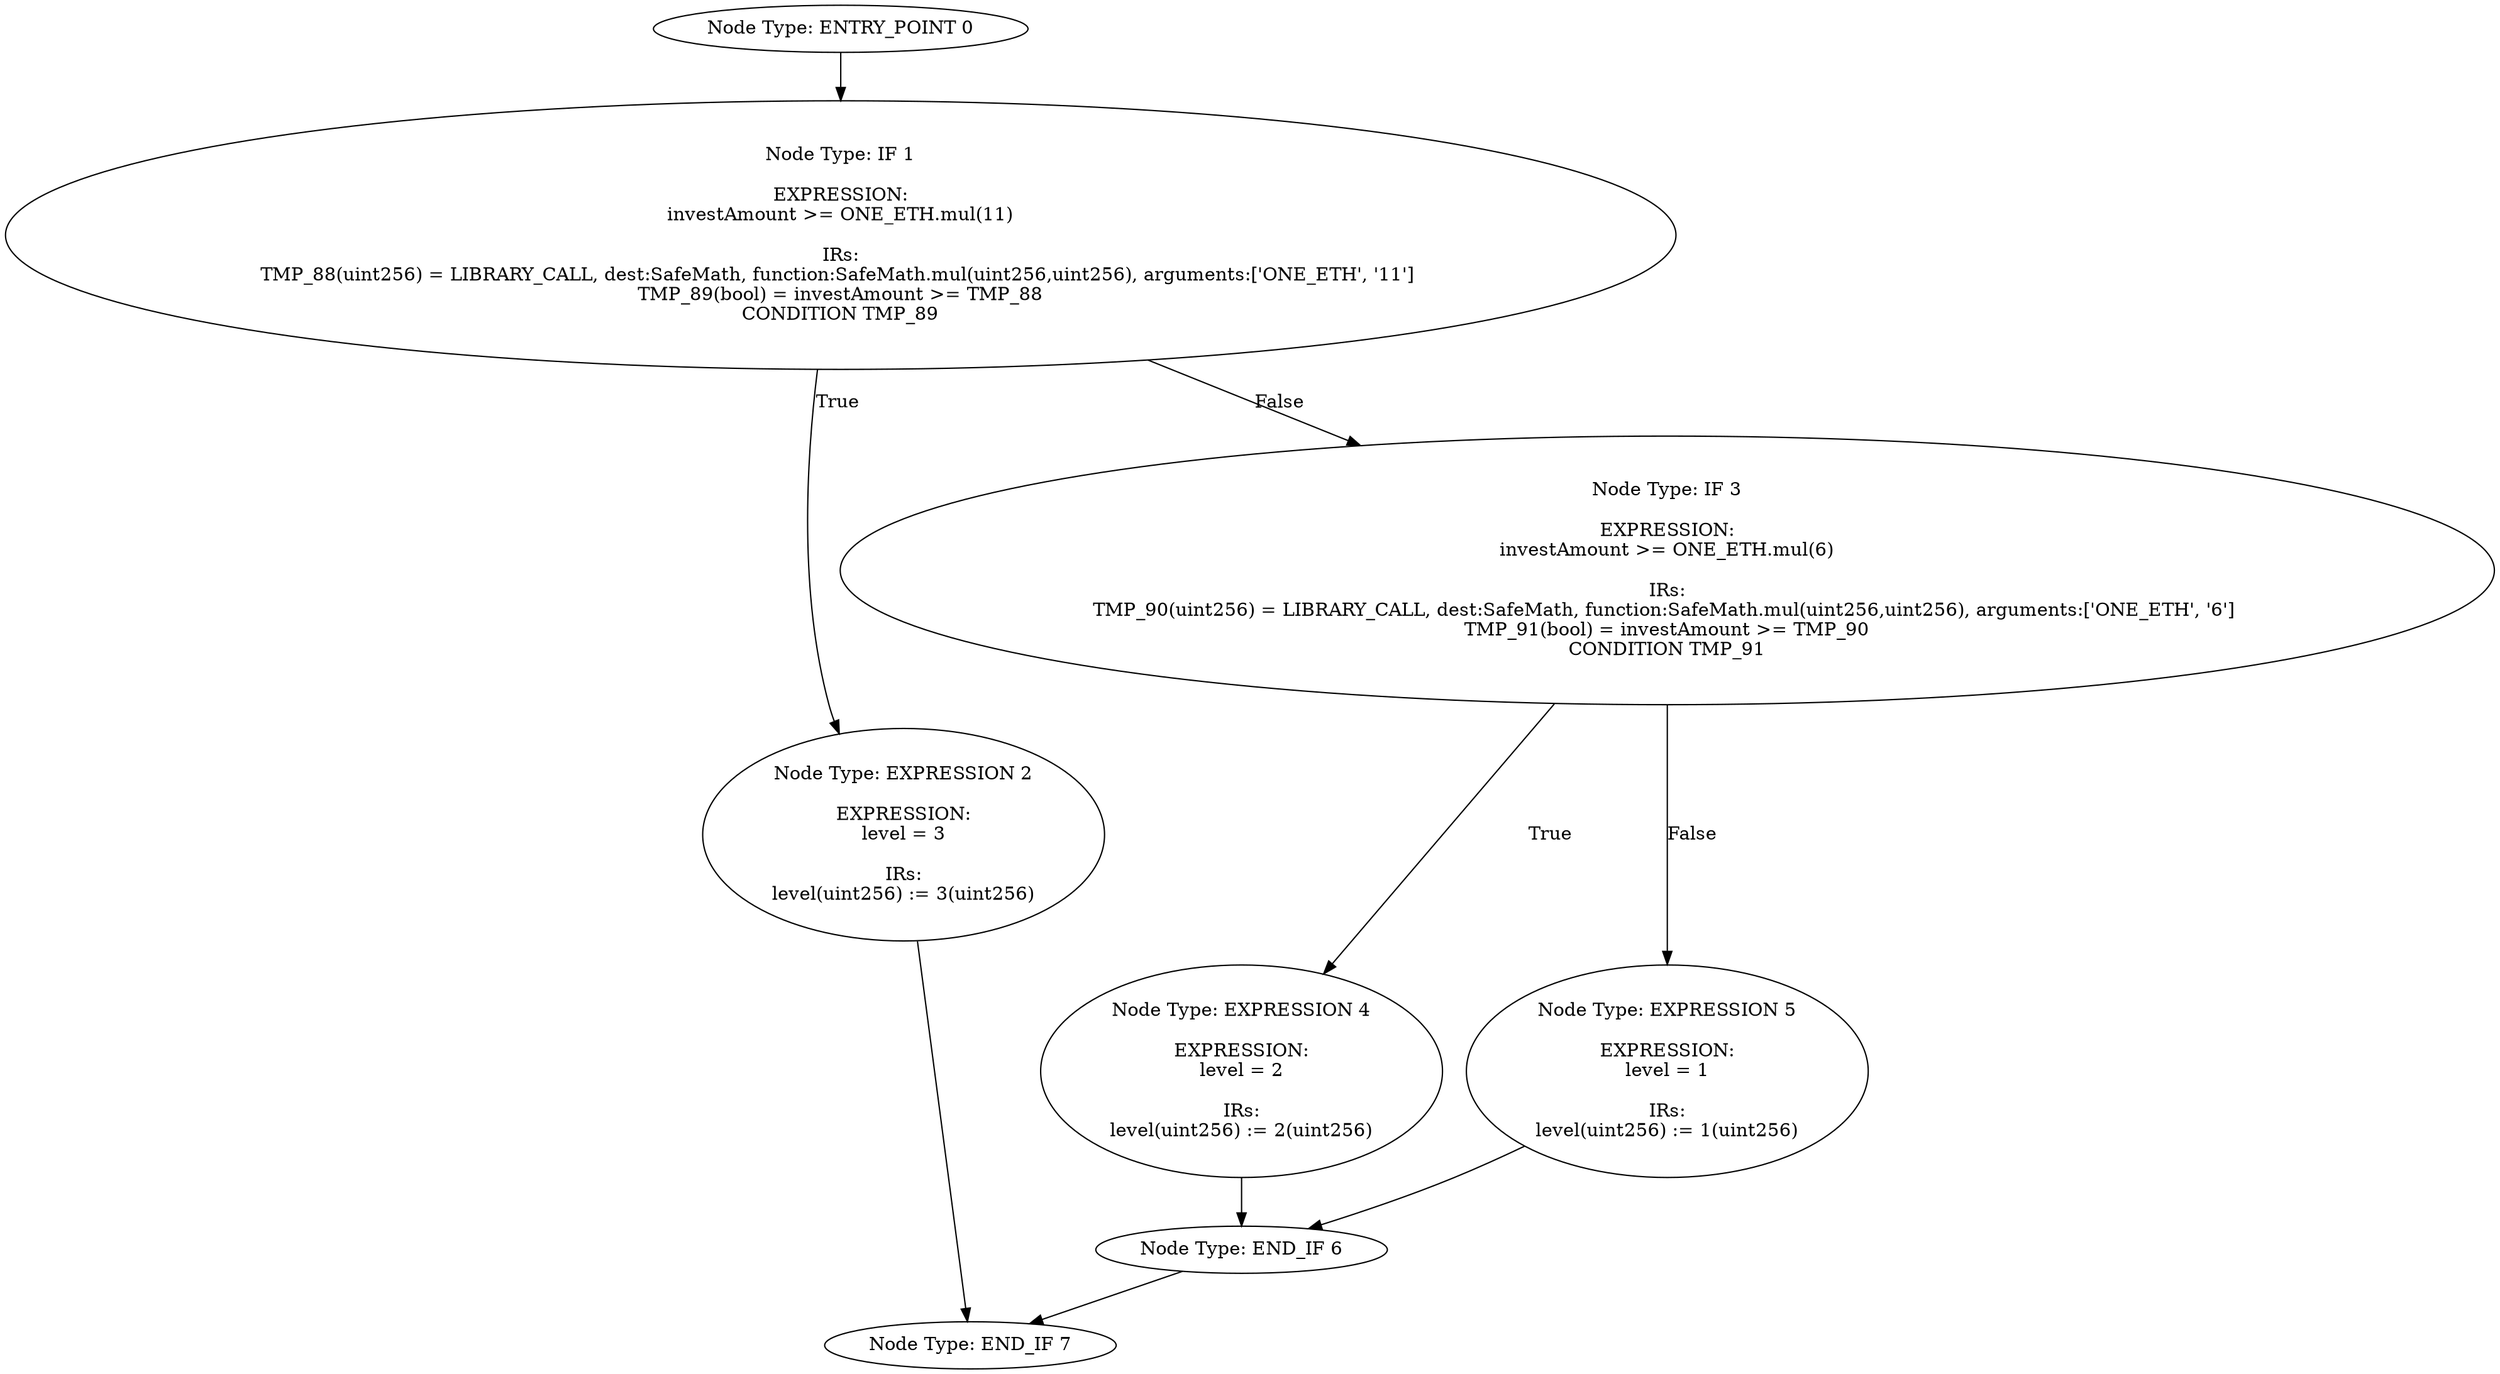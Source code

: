 digraph{
0[label="Node Type: ENTRY_POINT 0
"];
0->1;
1[label="Node Type: IF 1

EXPRESSION:
investAmount >= ONE_ETH.mul(11)

IRs:
TMP_88(uint256) = LIBRARY_CALL, dest:SafeMath, function:SafeMath.mul(uint256,uint256), arguments:['ONE_ETH', '11'] 
TMP_89(bool) = investAmount >= TMP_88
CONDITION TMP_89"];
1->2[label="True"];
1->3[label="False"];
2[label="Node Type: EXPRESSION 2

EXPRESSION:
level = 3

IRs:
level(uint256) := 3(uint256)"];
2->7;
3[label="Node Type: IF 3

EXPRESSION:
investAmount >= ONE_ETH.mul(6)

IRs:
TMP_90(uint256) = LIBRARY_CALL, dest:SafeMath, function:SafeMath.mul(uint256,uint256), arguments:['ONE_ETH', '6'] 
TMP_91(bool) = investAmount >= TMP_90
CONDITION TMP_91"];
3->4[label="True"];
3->5[label="False"];
4[label="Node Type: EXPRESSION 4

EXPRESSION:
level = 2

IRs:
level(uint256) := 2(uint256)"];
4->6;
5[label="Node Type: EXPRESSION 5

EXPRESSION:
level = 1

IRs:
level(uint256) := 1(uint256)"];
5->6;
6[label="Node Type: END_IF 6
"];
6->7;
7[label="Node Type: END_IF 7
"];
}
